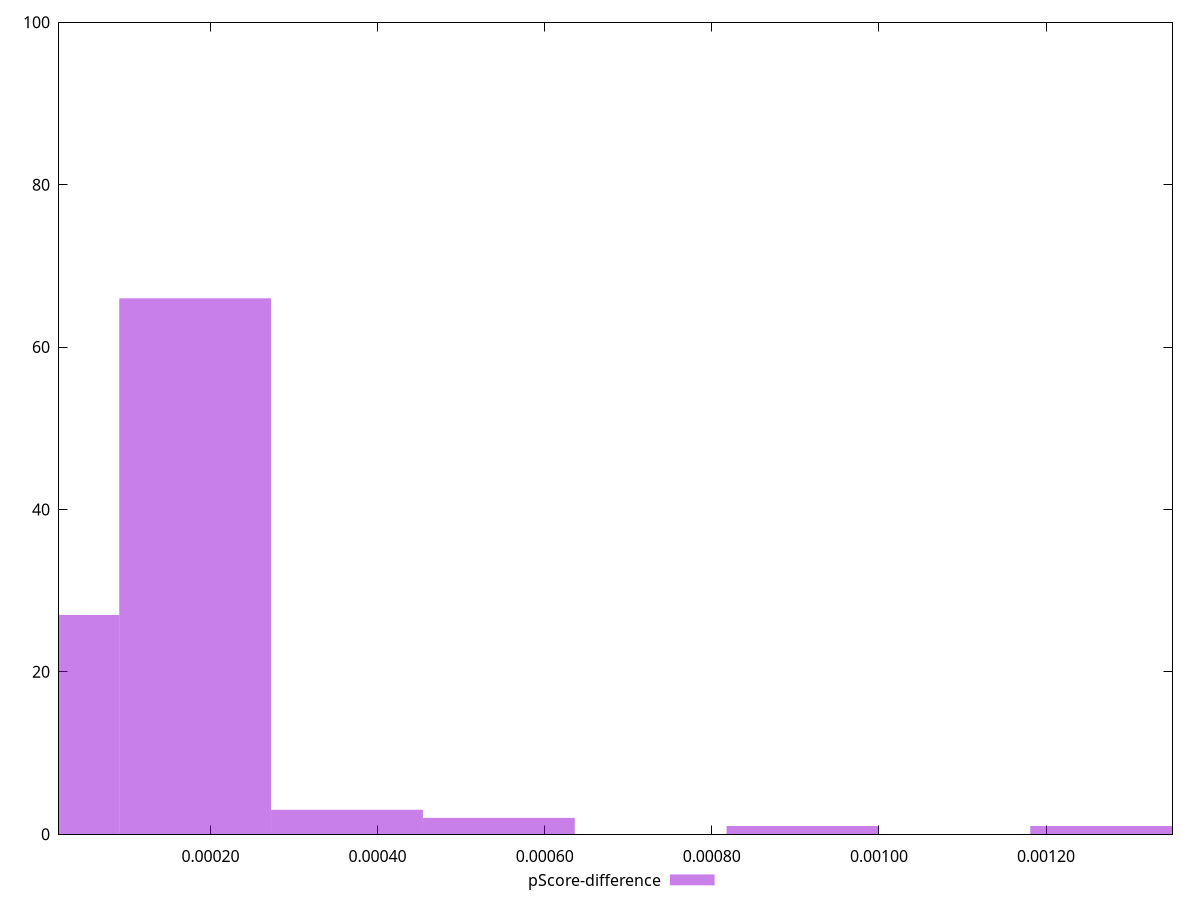 reset

$pScoreDifference <<EOF
0.0012720388729036062 1
0.00018171983898622945 66
0 27
0.0005451595169586883 2
0.0003634396779724589 3
0.0009085991949311472 1
EOF

set key outside below
set boxwidth 0.00018171983898622945
set xrange [0.000018752194413607093:0.0013513685174657564]
set yrange [0:100]
set trange [0:100]
set style fill transparent solid 0.5 noborder
set terminal svg size 640, 490 enhanced background rgb 'white'
set output "report_00015_2021-02-09T16-11-33.973Z/largest-contentful-paint/samples/pages+cached/pScore-difference/histogram.svg"

plot $pScoreDifference title "pScore-difference" with boxes

reset
